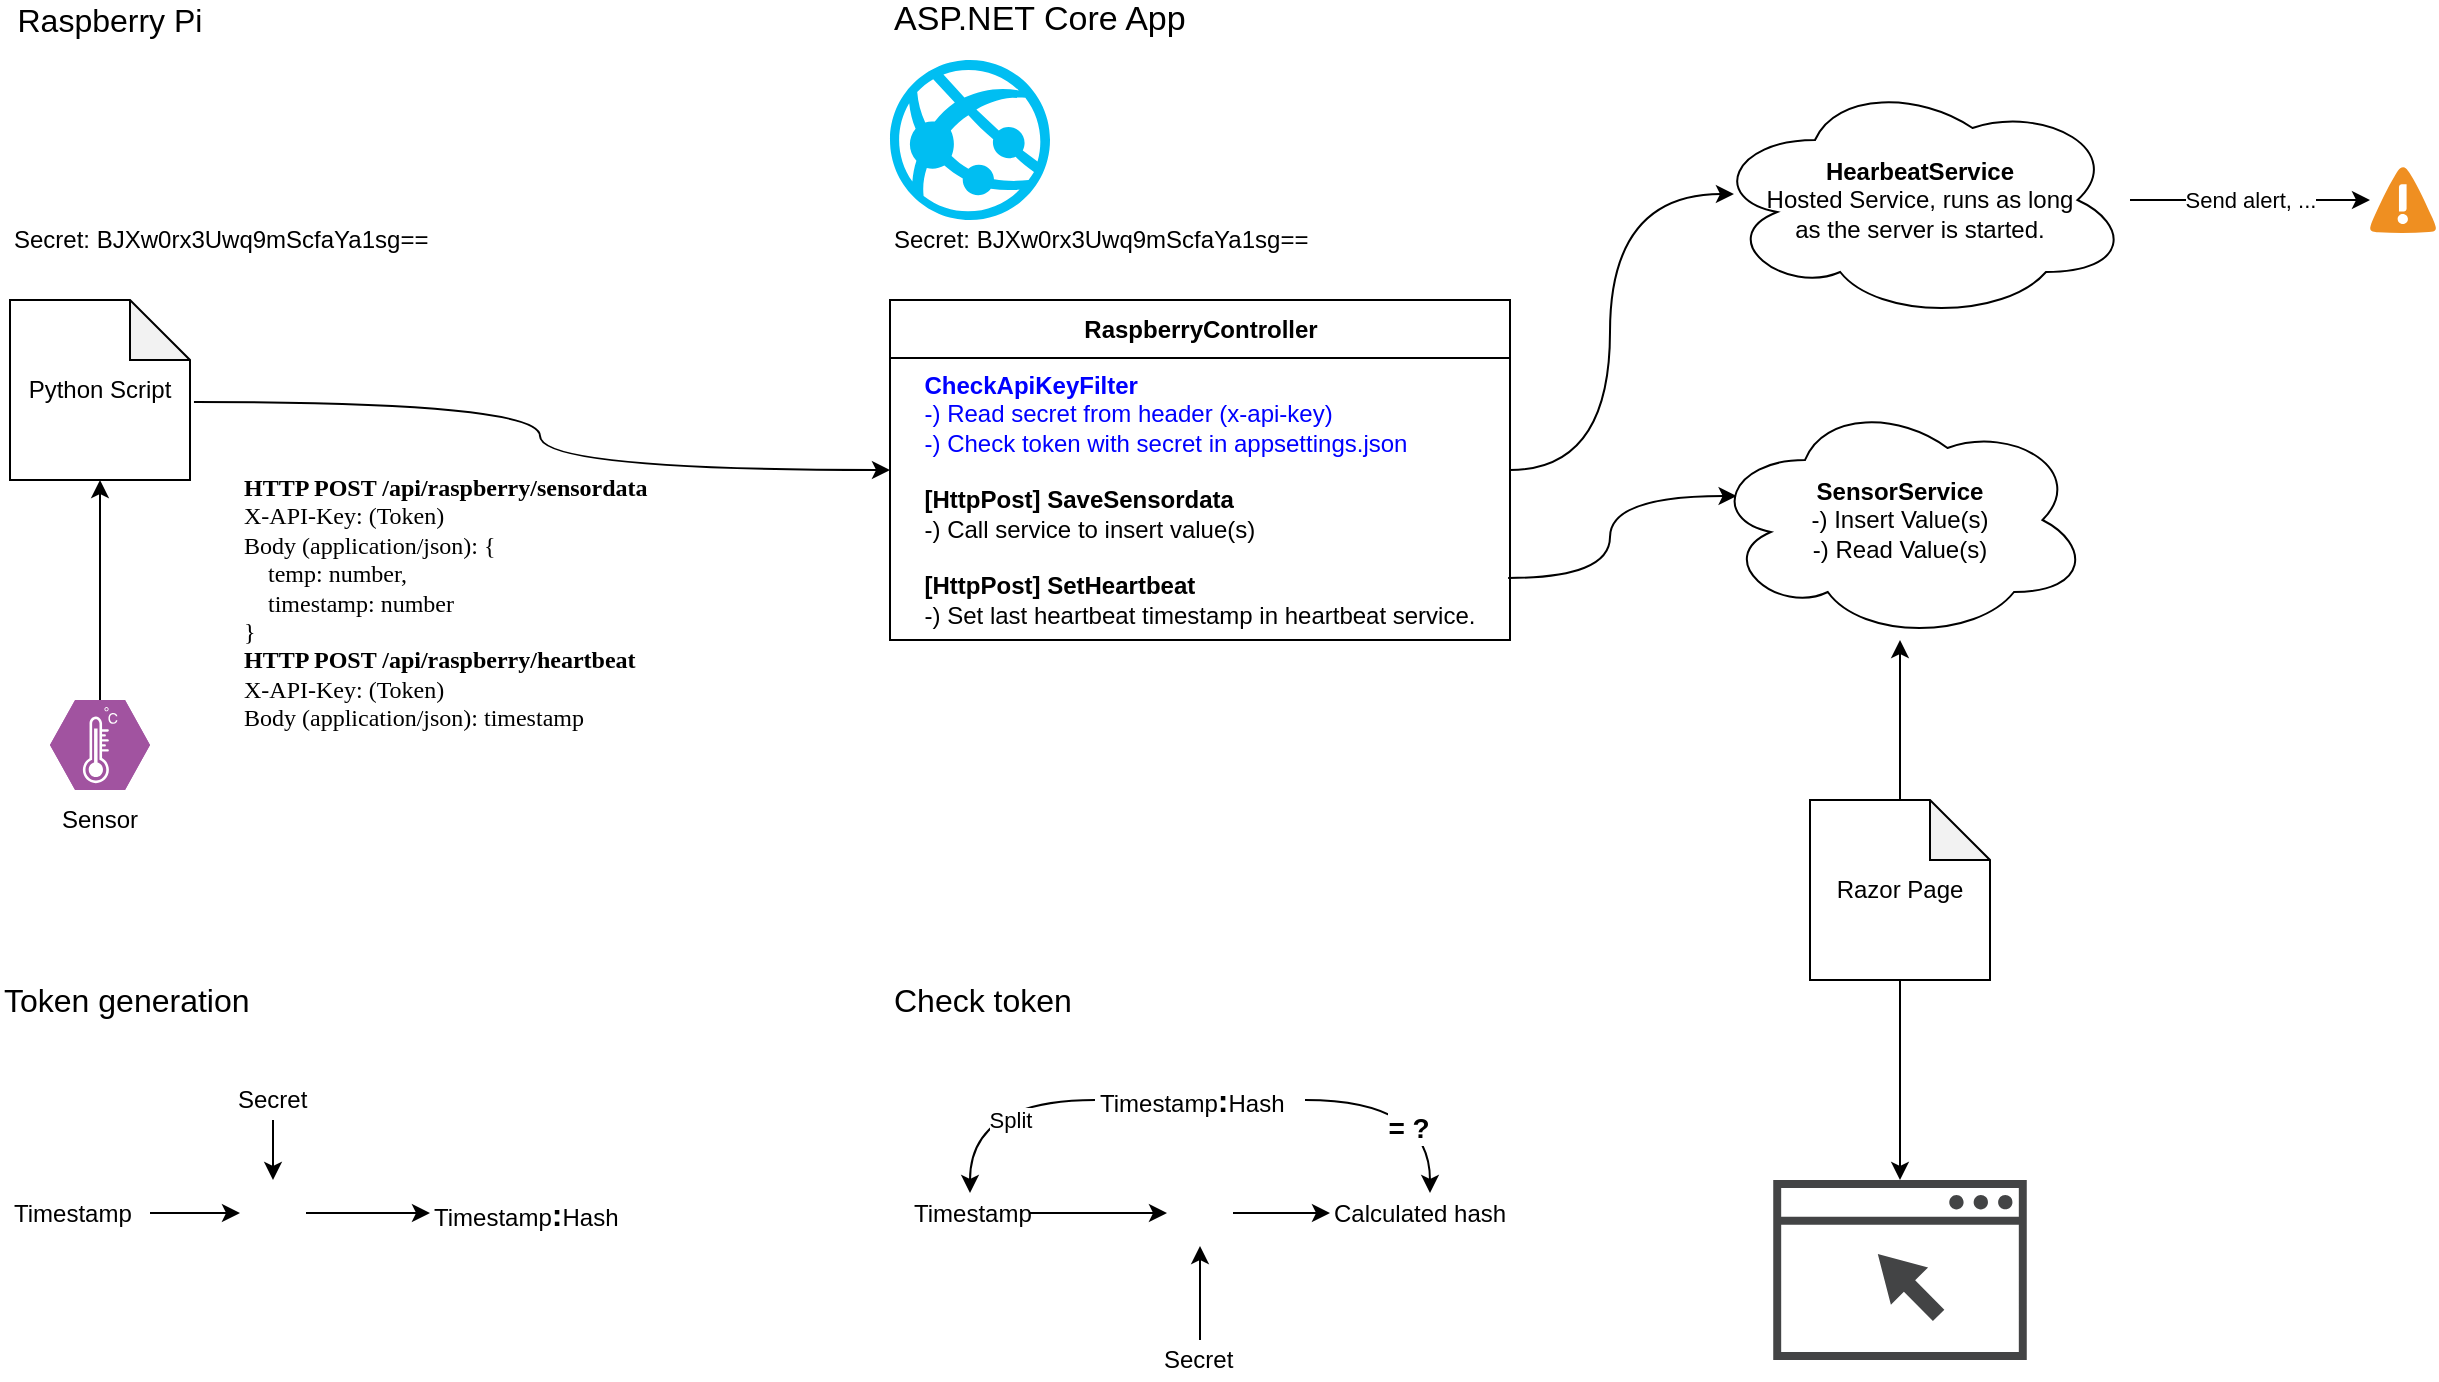 <mxfile version="14.4.2" type="device"><diagram id="5lUmY-9S0h_kPUHdJGE-" name="Page-1"><mxGraphModel dx="1422" dy="882" grid="1" gridSize="10" guides="1" tooltips="1" connect="1" arrows="1" fold="1" page="1" pageScale="1" pageWidth="850" pageHeight="1100" math="0" shadow="0"><root><mxCell id="0"/><mxCell id="1" parent="0"/><mxCell id="fBrrbGaAv54nEVy7j53b-9" style="edgeStyle=orthogonalEdgeStyle;rounded=0;orthogonalLoop=1;jettySize=auto;html=1;exitX=1.022;exitY=0.567;exitDx=0;exitDy=0;exitPerimeter=0;curved=1;" parent="1" source="fBrrbGaAv54nEVy7j53b-13" target="fBrrbGaAv54nEVy7j53b-3" edge="1"><mxGeometry relative="1" as="geometry"/></mxCell><mxCell id="fBrrbGaAv54nEVy7j53b-1" value="" style="shape=image;html=1;verticalAlign=top;verticalLabelPosition=bottom;labelBackgroundColor=#ffffff;imageAspect=0;aspect=fixed;image=https://cdn4.iconfinder.com/data/icons/logos-and-brands/512/272_Raspberry_Pi_logo-128.png" parent="1" vertex="1"><mxGeometry x="40" y="40" width="80" height="80" as="geometry"/></mxCell><mxCell id="fBrrbGaAv54nEVy7j53b-2" value="" style="verticalLabelPosition=bottom;html=1;verticalAlign=top;align=center;strokeColor=none;fillColor=#00BEF2;shape=mxgraph.azure.azure_website;pointerEvents=1;" parent="1" vertex="1"><mxGeometry x="480" y="40" width="80" height="80" as="geometry"/></mxCell><mxCell id="d2vke5moN5F7naPkcImO-4" style="edgeStyle=orthogonalEdgeStyle;curved=1;rounded=0;orthogonalLoop=1;jettySize=auto;html=1;entryX=0.057;entryY=0.475;entryDx=0;entryDy=0;entryPerimeter=0;" edge="1" parent="1" source="fBrrbGaAv54nEVy7j53b-3" target="d2vke5moN5F7naPkcImO-1"><mxGeometry relative="1" as="geometry"/></mxCell><mxCell id="fBrrbGaAv54nEVy7j53b-3" value="RaspberryController" style="swimlane;fontStyle=1;align=center;verticalAlign=middle;childLayout=stackLayout;horizontal=1;startSize=29;horizontalStack=0;resizeParent=1;resizeParentMax=0;resizeLast=0;collapsible=0;marginBottom=0;html=1;" parent="1" vertex="1"><mxGeometry x="480" y="160" width="310" height="170" as="geometry"/></mxCell><mxCell id="fBrrbGaAv54nEVy7j53b-4" value="&lt;div style=&quot;text-align: left&quot;&gt;&lt;font color=&quot;#0000ff&quot;&gt;&lt;b&gt;CheckApiKeyFilter&lt;/b&gt;&lt;br&gt;&lt;/font&gt;&lt;/div&gt;&lt;div style=&quot;text-align: left&quot;&gt;&lt;div&gt;&lt;font color=&quot;#0000ff&quot;&gt;-) Read secret from header (x-api-key)&lt;/font&gt;&lt;/div&gt;&lt;div&gt;&lt;font color=&quot;#0000ff&quot;&gt;-) Check token with secret in appsettings.json&lt;/font&gt;&lt;/div&gt;&lt;div&gt;&lt;br&gt;&lt;/div&gt;&lt;/div&gt;&lt;div style=&quot;text-align: left&quot;&gt;&lt;b&gt;&lt;span&gt;[HttpPost] S&lt;/span&gt;&lt;/b&gt;&lt;b&gt;aveSensordata&lt;/b&gt;&lt;/div&gt;&lt;div style=&quot;text-align: left&quot;&gt;&lt;span&gt;-) Call service to insert value(s)&lt;/span&gt;&lt;br&gt;&lt;/div&gt;&lt;div style=&quot;text-align: left&quot;&gt;&lt;span&gt;&lt;br&gt;&lt;/span&gt;&lt;/div&gt;&lt;div style=&quot;text-align: left&quot;&gt;&lt;div&gt;&lt;b&gt;[HttpPost]&amp;nbsp;&lt;/b&gt;&lt;span&gt;&lt;b&gt;SetHeartbeat&lt;/b&gt;&lt;/span&gt;&lt;/div&gt;&lt;div&gt;&lt;span&gt;-) Set last heartbeat timestamp in heartbeat service.&lt;/span&gt;&lt;/div&gt;&lt;/div&gt;" style="text;html=1;strokeColor=none;fillColor=none;align=center;verticalAlign=middle;spacingLeft=4;spacingRight=4;overflow=hidden;rotatable=0;points=[[0,0.5],[1,0.5]];portConstraint=eastwest;" parent="fBrrbGaAv54nEVy7j53b-3" vertex="1"><mxGeometry y="29" width="310" height="141" as="geometry"/></mxCell><mxCell id="fBrrbGaAv54nEVy7j53b-7" value="Raspberry Pi" style="text;html=1;strokeColor=none;fillColor=none;align=center;verticalAlign=middle;whiteSpace=wrap;rounded=0;fontSize=16;" parent="1" vertex="1"><mxGeometry x="40" y="10" width="100" height="20" as="geometry"/></mxCell><mxCell id="fBrrbGaAv54nEVy7j53b-8" value="ASP.NET Core App" style="text;html=1;strokeColor=none;fillColor=none;align=left;verticalAlign=middle;whiteSpace=wrap;rounded=0;fontSize=17;" parent="1" vertex="1"><mxGeometry x="480" y="10" width="170" height="20" as="geometry"/></mxCell><mxCell id="fBrrbGaAv54nEVy7j53b-10" value="&lt;font face=&quot;Lucida Console&quot;&gt;&lt;b&gt;HTTP POST /api/raspberry/sensordata&lt;/b&gt;&lt;br&gt;X-API-Key: (Token)&lt;br&gt;Body (application/json): {&lt;br&gt;&amp;nbsp; &amp;nbsp; temp: number,&lt;br&gt;&lt;/font&gt;&lt;div&gt;&lt;span&gt;&lt;font face=&quot;Lucida Console&quot;&gt;&amp;nbsp; &amp;nbsp; timestamp: number&lt;/font&gt;&lt;/span&gt;&lt;/div&gt;&lt;font face=&quot;Lucida Console&quot;&gt;}&lt;br&gt;&lt;/font&gt;&lt;font face=&quot;Lucida Console&quot;&gt;&lt;b&gt;HTTP POST /api/raspberry/heartbeat&lt;/b&gt;&lt;br&gt;X-API-Key: (Token)&lt;br&gt;Body (application/json): timestamp&lt;/font&gt;&lt;font face=&quot;Lucida Console&quot;&gt;&lt;br&gt;&lt;/font&gt;" style="text;html=1;strokeColor=none;fillColor=none;align=left;verticalAlign=top;whiteSpace=wrap;rounded=0;" parent="1" vertex="1"><mxGeometry x="155" y="240" width="270" height="150" as="geometry"/></mxCell><mxCell id="fBrrbGaAv54nEVy7j53b-13" value="Python Script" style="shape=note;whiteSpace=wrap;html=1;backgroundOutline=1;darkOpacity=0.05;" parent="1" vertex="1"><mxGeometry x="40" y="160" width="90" height="90" as="geometry"/></mxCell><mxCell id="fBrrbGaAv54nEVy7j53b-26" style="edgeStyle=orthogonalEdgeStyle;curved=1;rounded=0;orthogonalLoop=1;jettySize=auto;html=1;entryX=0.5;entryY=1;entryDx=0;entryDy=0;entryPerimeter=0;fontSize=17;" parent="1" source="fBrrbGaAv54nEVy7j53b-14" target="fBrrbGaAv54nEVy7j53b-13" edge="1"><mxGeometry relative="1" as="geometry"/></mxCell><mxCell id="fBrrbGaAv54nEVy7j53b-14" value="" style="verticalLabelPosition=bottom;html=1;fillColor=#A153A0;strokeColor=#ffffff;verticalAlign=top;align=center;points=[[0,0.5,0],[0.125,0.25,0],[0.25,0,0],[0.5,0,0],[0.75,0,0],[0.875,0.25,0],[1,0.5,0],[0.875,0.75,0],[0.75,1,0],[0.5,1,0],[0.125,0.75,0]];pointerEvents=1;shape=mxgraph.cisco_safe.compositeIcon;bgIcon=mxgraph.cisco_safe.design.blank_device;resIcon=mxgraph.cisco_safe.design.sensor;" parent="1" vertex="1"><mxGeometry x="60" y="360" width="50" height="45" as="geometry"/></mxCell><mxCell id="fBrrbGaAv54nEVy7j53b-17" value="Sensor" style="text;html=1;strokeColor=none;fillColor=none;align=center;verticalAlign=middle;whiteSpace=wrap;rounded=0;" parent="1" vertex="1"><mxGeometry x="65" y="410" width="40" height="20" as="geometry"/></mxCell><mxCell id="fBrrbGaAv54nEVy7j53b-18" value="Secret:&amp;nbsp;BJXw0rx3Uwq9mScfaYa1sg==" style="text;html=1;strokeColor=none;fillColor=none;align=left;verticalAlign=middle;whiteSpace=wrap;rounded=0;" parent="1" vertex="1"><mxGeometry x="40" y="120" width="240" height="20" as="geometry"/></mxCell><mxCell id="fBrrbGaAv54nEVy7j53b-19" value="Secret:&amp;nbsp;BJXw0rx3Uwq9mScfaYa1sg==" style="text;html=1;strokeColor=none;fillColor=none;align=left;verticalAlign=middle;whiteSpace=wrap;rounded=0;" parent="1" vertex="1"><mxGeometry x="480" y="120" width="240" height="20" as="geometry"/></mxCell><mxCell id="fBrrbGaAv54nEVy7j53b-20" value="" style="pointerEvents=1;shadow=0;dashed=0;html=1;strokeColor=none;fillColor=#434445;aspect=fixed;labelPosition=center;verticalLabelPosition=bottom;verticalAlign=top;align=center;outlineConnect=0;shape=mxgraph.vvd.web_browser;" parent="1" vertex="1"><mxGeometry x="921.62" y="600" width="126.76" height="90" as="geometry"/></mxCell><mxCell id="fBrrbGaAv54nEVy7j53b-25" style="edgeStyle=orthogonalEdgeStyle;curved=1;rounded=0;orthogonalLoop=1;jettySize=auto;html=1;" parent="1" source="fBrrbGaAv54nEVy7j53b-21" target="fBrrbGaAv54nEVy7j53b-20" edge="1"><mxGeometry relative="1" as="geometry"/></mxCell><mxCell id="d2vke5moN5F7naPkcImO-3" style="edgeStyle=orthogonalEdgeStyle;rounded=0;orthogonalLoop=1;jettySize=auto;html=1;curved=1;" edge="1" parent="1" source="fBrrbGaAv54nEVy7j53b-21" target="fBrrbGaAv54nEVy7j53b-22"><mxGeometry relative="1" as="geometry"/></mxCell><mxCell id="fBrrbGaAv54nEVy7j53b-21" value="Razor Page" style="shape=note;whiteSpace=wrap;html=1;backgroundOutline=1;darkOpacity=0.05;" parent="1" vertex="1"><mxGeometry x="940" y="410" width="90" height="90" as="geometry"/></mxCell><mxCell id="fBrrbGaAv54nEVy7j53b-22" value="&lt;b&gt;SensorService&lt;/b&gt;&lt;br&gt;-) Insert Value(s)&lt;br&gt;-) Read Value(s)" style="ellipse;shape=cloud;whiteSpace=wrap;html=1;align=center;" parent="1" vertex="1"><mxGeometry x="890" y="210" width="190" height="120" as="geometry"/></mxCell><mxCell id="fBrrbGaAv54nEVy7j53b-23" style="edgeStyle=orthogonalEdgeStyle;curved=1;rounded=0;orthogonalLoop=1;jettySize=auto;html=1;entryX=0.07;entryY=0.4;entryDx=0;entryDy=0;entryPerimeter=0;exitX=0.997;exitY=0.78;exitDx=0;exitDy=0;exitPerimeter=0;" parent="1" source="fBrrbGaAv54nEVy7j53b-4" target="fBrrbGaAv54nEVy7j53b-22" edge="1"><mxGeometry relative="1" as="geometry"/></mxCell><mxCell id="d2vke5moN5F7naPkcImO-34" value="Send alert, ..." style="edgeStyle=orthogonalEdgeStyle;curved=1;rounded=0;orthogonalLoop=1;jettySize=auto;html=1;" edge="1" parent="1" source="d2vke5moN5F7naPkcImO-1" target="d2vke5moN5F7naPkcImO-33"><mxGeometry relative="1" as="geometry"/></mxCell><mxCell id="d2vke5moN5F7naPkcImO-1" value="&lt;b&gt;HearbeatService&lt;/b&gt;&lt;br&gt;Hosted Service, runs as long&lt;br&gt;as the server is started." style="ellipse;shape=cloud;whiteSpace=wrap;html=1;align=center;" vertex="1" parent="1"><mxGeometry x="890" y="50" width="210" height="120" as="geometry"/></mxCell><mxCell id="d2vke5moN5F7naPkcImO-13" style="edgeStyle=orthogonalEdgeStyle;curved=1;rounded=0;orthogonalLoop=1;jettySize=auto;html=1;entryX=0;entryY=0.5;entryDx=0;entryDy=0;" edge="1" parent="1" source="d2vke5moN5F7naPkcImO-5" target="d2vke5moN5F7naPkcImO-7"><mxGeometry relative="1" as="geometry"/></mxCell><mxCell id="d2vke5moN5F7naPkcImO-5" value="Timestamp" style="text;html=1;strokeColor=none;fillColor=none;align=left;verticalAlign=middle;whiteSpace=wrap;rounded=0;" vertex="1" parent="1"><mxGeometry x="40" y="606.5" width="70" height="20" as="geometry"/></mxCell><mxCell id="d2vke5moN5F7naPkcImO-10" style="edgeStyle=orthogonalEdgeStyle;curved=1;rounded=0;orthogonalLoop=1;jettySize=auto;html=1;" edge="1" parent="1" source="d2vke5moN5F7naPkcImO-6" target="d2vke5moN5F7naPkcImO-7"><mxGeometry relative="1" as="geometry"/></mxCell><mxCell id="d2vke5moN5F7naPkcImO-6" value="Secret" style="text;html=1;strokeColor=none;fillColor=none;align=left;verticalAlign=middle;whiteSpace=wrap;rounded=0;" vertex="1" parent="1"><mxGeometry x="151.5" y="550" width="40" height="20" as="geometry"/></mxCell><mxCell id="d2vke5moN5F7naPkcImO-11" style="edgeStyle=orthogonalEdgeStyle;curved=1;rounded=0;orthogonalLoop=1;jettySize=auto;html=1;entryX=0;entryY=0.5;entryDx=0;entryDy=0;" edge="1" parent="1" source="d2vke5moN5F7naPkcImO-7" target="d2vke5moN5F7naPkcImO-8"><mxGeometry relative="1" as="geometry"/></mxCell><mxCell id="d2vke5moN5F7naPkcImO-7" value="" style="shape=image;html=1;verticalAlign=top;verticalLabelPosition=bottom;labelBackgroundColor=#ffffff;imageAspect=0;aspect=fixed;image=https://cdn1.iconfinder.com/data/icons/feather-2/24/plus-circle-128.png" vertex="1" parent="1"><mxGeometry x="155" y="600" width="33" height="33" as="geometry"/></mxCell><mxCell id="d2vke5moN5F7naPkcImO-8" value="Timestamp&lt;b&gt;&lt;font style=&quot;font-size: 16px&quot;&gt;:&lt;/font&gt;&lt;/b&gt;Hash" style="text;html=1;strokeColor=none;fillColor=none;align=left;verticalAlign=middle;whiteSpace=wrap;rounded=0;" vertex="1" parent="1"><mxGeometry x="250" y="606.5" width="40" height="20" as="geometry"/></mxCell><mxCell id="d2vke5moN5F7naPkcImO-12" value="Token generation" style="text;html=1;strokeColor=none;fillColor=none;align=left;verticalAlign=middle;whiteSpace=wrap;rounded=0;fontSize=16;" vertex="1" parent="1"><mxGeometry x="35" y="500" width="155" height="20" as="geometry"/></mxCell><mxCell id="d2vke5moN5F7naPkcImO-26" style="edgeStyle=orthogonalEdgeStyle;curved=1;rounded=0;orthogonalLoop=1;jettySize=auto;html=1;" edge="1" parent="1" source="d2vke5moN5F7naPkcImO-15" target="d2vke5moN5F7naPkcImO-21"><mxGeometry relative="1" as="geometry"/></mxCell><mxCell id="d2vke5moN5F7naPkcImO-27" value="Split" style="edgeLabel;html=1;align=center;verticalAlign=middle;resizable=0;points=[];" vertex="1" connectable="0" parent="d2vke5moN5F7naPkcImO-26"><mxGeometry x="-0.202" y="10" relative="1" as="geometry"><mxPoint x="1" as="offset"/></mxGeometry></mxCell><mxCell id="d2vke5moN5F7naPkcImO-30" style="edgeStyle=orthogonalEdgeStyle;curved=1;rounded=0;orthogonalLoop=1;jettySize=auto;html=1;entryX=0.5;entryY=0;entryDx=0;entryDy=0;" edge="1" parent="1" source="d2vke5moN5F7naPkcImO-15" target="d2vke5moN5F7naPkcImO-28"><mxGeometry relative="1" as="geometry"/></mxCell><mxCell id="d2vke5moN5F7naPkcImO-31" value="&lt;font style=&quot;font-size: 14px&quot;&gt;&lt;b&gt;= ?&lt;/b&gt;&lt;/font&gt;" style="edgeLabel;html=1;align=center;verticalAlign=middle;resizable=0;points=[];" vertex="1" connectable="0" parent="d2vke5moN5F7naPkcImO-30"><mxGeometry x="0.404" y="-11" relative="1" as="geometry"><mxPoint as="offset"/></mxGeometry></mxCell><mxCell id="d2vke5moN5F7naPkcImO-15" value="Timestamp&lt;b&gt;&lt;font style=&quot;font-size: 16px&quot;&gt;:&lt;/font&gt;&lt;/b&gt;Hash" style="text;html=1;strokeColor=none;fillColor=none;align=left;verticalAlign=middle;whiteSpace=wrap;rounded=0;" vertex="1" parent="1"><mxGeometry x="582.5" y="550" width="105" height="20" as="geometry"/></mxCell><mxCell id="d2vke5moN5F7naPkcImO-24" style="edgeStyle=orthogonalEdgeStyle;curved=1;rounded=0;orthogonalLoop=1;jettySize=auto;html=1;entryX=0;entryY=0.5;entryDx=0;entryDy=0;" edge="1" parent="1" source="d2vke5moN5F7naPkcImO-21" target="d2vke5moN5F7naPkcImO-23"><mxGeometry relative="1" as="geometry"/></mxCell><mxCell id="d2vke5moN5F7naPkcImO-21" value="Timestamp" style="text;html=1;strokeColor=none;fillColor=none;align=left;verticalAlign=middle;whiteSpace=wrap;rounded=0;" vertex="1" parent="1"><mxGeometry x="490" y="606.5" width="60" height="20" as="geometry"/></mxCell><mxCell id="d2vke5moN5F7naPkcImO-25" style="edgeStyle=orthogonalEdgeStyle;curved=1;rounded=0;orthogonalLoop=1;jettySize=auto;html=1;entryX=0.5;entryY=1;entryDx=0;entryDy=0;" edge="1" parent="1" source="d2vke5moN5F7naPkcImO-22" target="d2vke5moN5F7naPkcImO-23"><mxGeometry relative="1" as="geometry"/></mxCell><mxCell id="d2vke5moN5F7naPkcImO-22" value="Secret" style="text;html=1;strokeColor=none;fillColor=none;align=left;verticalAlign=middle;whiteSpace=wrap;rounded=0;" vertex="1" parent="1"><mxGeometry x="615" y="680" width="40" height="20" as="geometry"/></mxCell><mxCell id="d2vke5moN5F7naPkcImO-29" style="edgeStyle=orthogonalEdgeStyle;curved=1;rounded=0;orthogonalLoop=1;jettySize=auto;html=1;entryX=0;entryY=0.5;entryDx=0;entryDy=0;" edge="1" parent="1" source="d2vke5moN5F7naPkcImO-23" target="d2vke5moN5F7naPkcImO-28"><mxGeometry relative="1" as="geometry"/></mxCell><mxCell id="d2vke5moN5F7naPkcImO-23" value="" style="shape=image;html=1;verticalAlign=top;verticalLabelPosition=bottom;labelBackgroundColor=#ffffff;imageAspect=0;aspect=fixed;image=https://cdn1.iconfinder.com/data/icons/feather-2/24/plus-circle-128.png" vertex="1" parent="1"><mxGeometry x="618.5" y="600" width="33" height="33" as="geometry"/></mxCell><mxCell id="d2vke5moN5F7naPkcImO-28" value="Calculated hash" style="text;html=1;strokeColor=none;fillColor=none;align=left;verticalAlign=middle;whiteSpace=wrap;rounded=0;" vertex="1" parent="1"><mxGeometry x="700" y="606.5" width="100" height="20" as="geometry"/></mxCell><mxCell id="d2vke5moN5F7naPkcImO-32" value="Check token" style="text;html=1;strokeColor=none;fillColor=none;align=left;verticalAlign=middle;whiteSpace=wrap;rounded=0;fontSize=16;" vertex="1" parent="1"><mxGeometry x="480" y="500" width="155" height="20" as="geometry"/></mxCell><mxCell id="d2vke5moN5F7naPkcImO-33" value="" style="shadow=0;dashed=0;html=1;strokeColor=none;fillColor=#4495D1;labelPosition=center;verticalLabelPosition=bottom;verticalAlign=top;align=center;outlineConnect=0;shape=mxgraph.veeam.2d.alert;" vertex="1" parent="1"><mxGeometry x="1220" y="93.4" width="33.2" height="33.2" as="geometry"/></mxCell></root></mxGraphModel></diagram></mxfile>